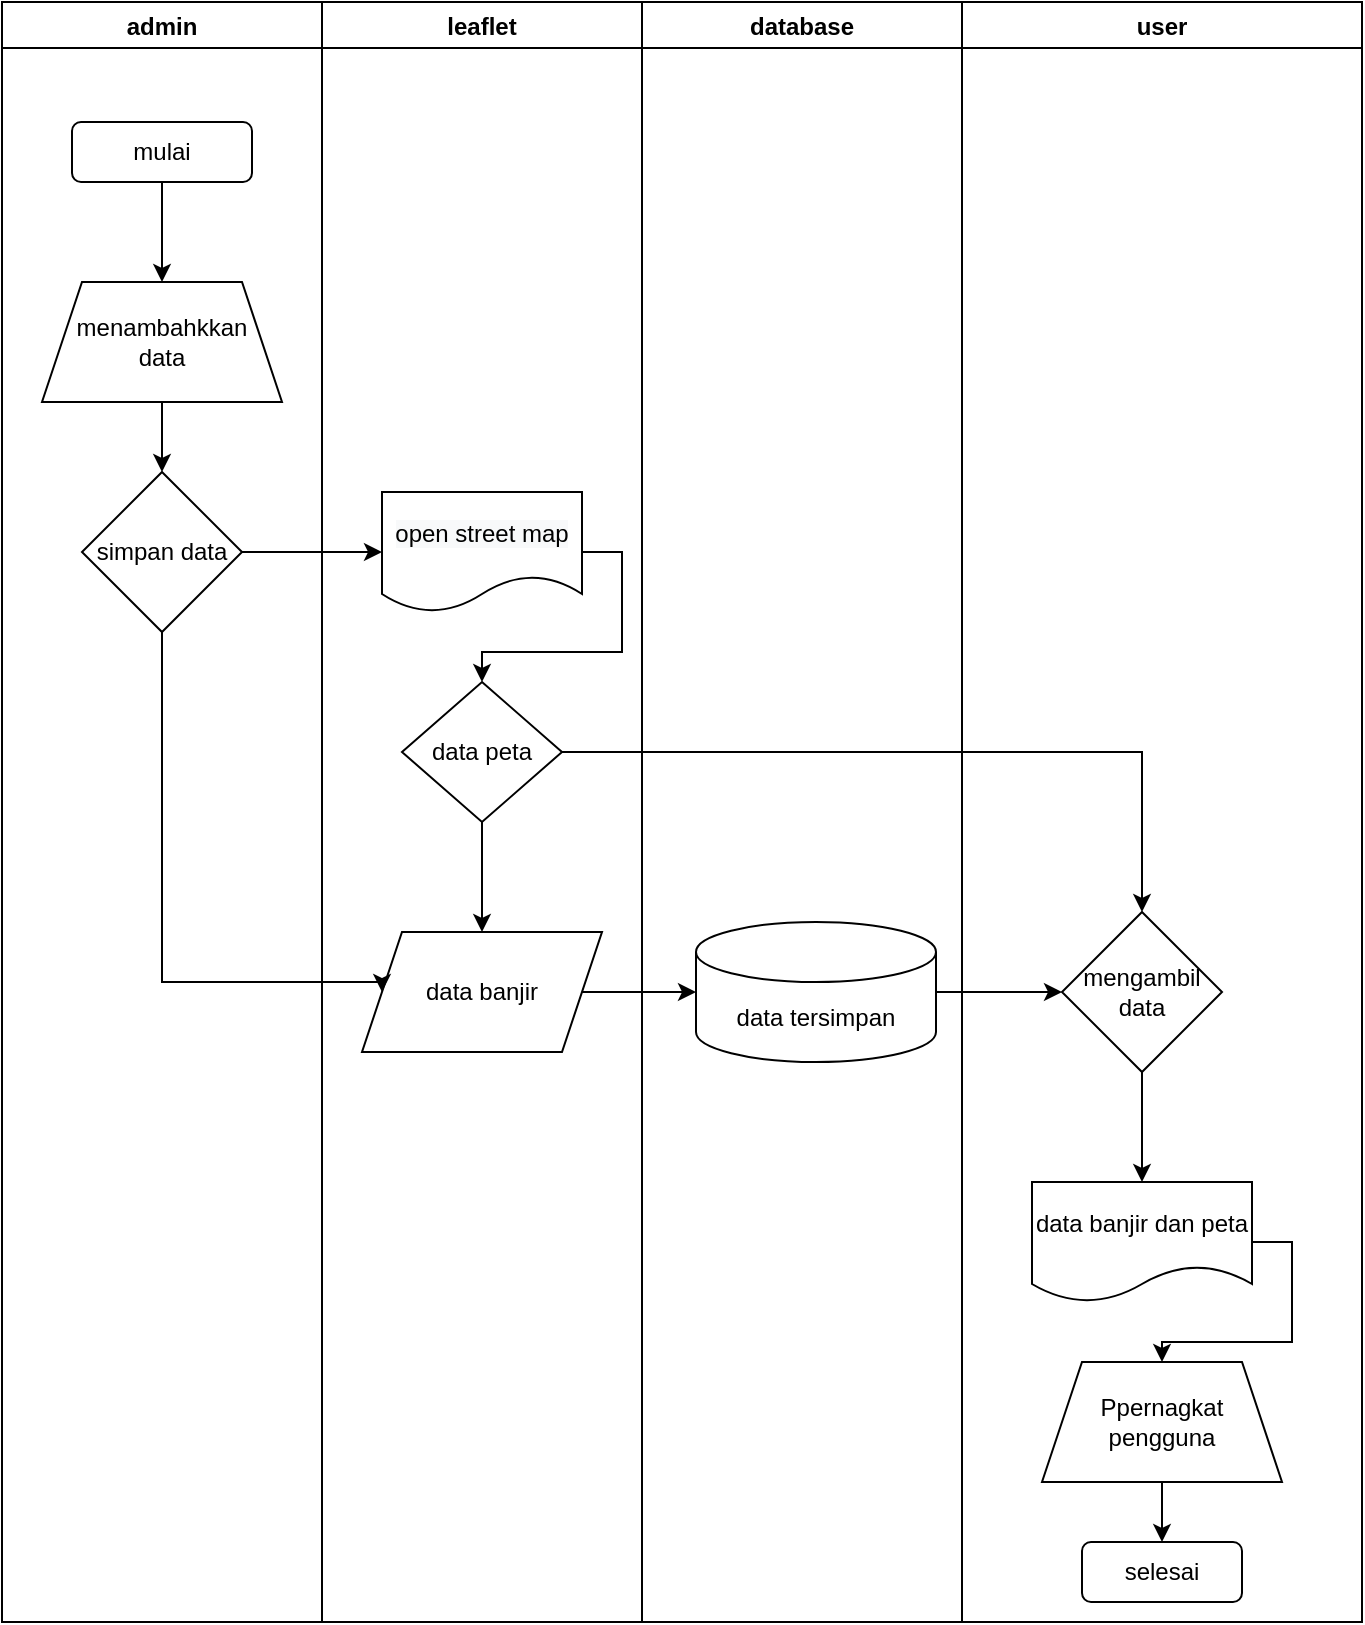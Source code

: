 <mxfile version="20.2.8" type="github">
  <diagram id="5GYQ2U7r8JJq7BTlcr5f" name="Halaman-1">
    <mxGraphModel dx="1695" dy="497" grid="1" gridSize="10" guides="1" tooltips="1" connect="1" arrows="1" fold="1" page="1" pageScale="1" pageWidth="827" pageHeight="1169" math="0" shadow="0">
      <root>
        <mxCell id="0" />
        <mxCell id="1" parent="0" />
        <mxCell id="H17Zj6Kdb7Cbpdlfnnfd-5" value="leaflet" style="swimlane;" vertex="1" parent="1">
          <mxGeometry x="-600" y="20" width="160" height="810" as="geometry" />
        </mxCell>
        <mxCell id="H17Zj6Kdb7Cbpdlfnnfd-71" style="edgeStyle=orthogonalEdgeStyle;rounded=0;orthogonalLoop=1;jettySize=auto;html=1;exitX=1;exitY=0.5;exitDx=0;exitDy=0;entryX=0.5;entryY=0;entryDx=0;entryDy=0;" edge="1" parent="H17Zj6Kdb7Cbpdlfnnfd-5" source="H17Zj6Kdb7Cbpdlfnnfd-64" target="H17Zj6Kdb7Cbpdlfnnfd-70">
          <mxGeometry relative="1" as="geometry" />
        </mxCell>
        <mxCell id="H17Zj6Kdb7Cbpdlfnnfd-64" value="&lt;span style=&quot;color: rgb(0, 0, 0); font-family: Helvetica; font-size: 12px; font-style: normal; font-variant-ligatures: normal; font-variant-caps: normal; font-weight: 400; letter-spacing: normal; orphans: 2; text-align: center; text-indent: 0px; text-transform: none; widows: 2; word-spacing: 0px; -webkit-text-stroke-width: 0px; background-color: rgb(248, 249, 250); text-decoration-thickness: initial; text-decoration-style: initial; text-decoration-color: initial; float: none; display: inline !important;&quot;&gt;open street map&lt;/span&gt;" style="shape=document;whiteSpace=wrap;html=1;boundedLbl=1;" vertex="1" parent="H17Zj6Kdb7Cbpdlfnnfd-5">
          <mxGeometry x="30" y="245" width="100" height="60" as="geometry" />
        </mxCell>
        <mxCell id="H17Zj6Kdb7Cbpdlfnnfd-66" value="data banjir&lt;br&gt;" style="shape=parallelogram;perimeter=parallelogramPerimeter;whiteSpace=wrap;html=1;fixedSize=1;" vertex="1" parent="H17Zj6Kdb7Cbpdlfnnfd-5">
          <mxGeometry x="20" y="465" width="120" height="60" as="geometry" />
        </mxCell>
        <mxCell id="H17Zj6Kdb7Cbpdlfnnfd-72" style="edgeStyle=orthogonalEdgeStyle;rounded=0;orthogonalLoop=1;jettySize=auto;html=1;exitX=0.5;exitY=1;exitDx=0;exitDy=0;" edge="1" parent="H17Zj6Kdb7Cbpdlfnnfd-5" source="H17Zj6Kdb7Cbpdlfnnfd-70" target="H17Zj6Kdb7Cbpdlfnnfd-66">
          <mxGeometry relative="1" as="geometry" />
        </mxCell>
        <mxCell id="H17Zj6Kdb7Cbpdlfnnfd-70" value="data peta" style="rhombus;whiteSpace=wrap;html=1;" vertex="1" parent="H17Zj6Kdb7Cbpdlfnnfd-5">
          <mxGeometry x="40" y="340" width="80" height="70" as="geometry" />
        </mxCell>
        <mxCell id="H17Zj6Kdb7Cbpdlfnnfd-6" value="database" style="swimlane;" vertex="1" parent="1">
          <mxGeometry x="-440" y="20" width="160" height="810" as="geometry" />
        </mxCell>
        <mxCell id="H17Zj6Kdb7Cbpdlfnnfd-47" value="data tersimpan" style="shape=cylinder3;whiteSpace=wrap;html=1;boundedLbl=1;backgroundOutline=1;size=15;" vertex="1" parent="H17Zj6Kdb7Cbpdlfnnfd-6">
          <mxGeometry x="27" y="460" width="120" height="70" as="geometry" />
        </mxCell>
        <mxCell id="H17Zj6Kdb7Cbpdlfnnfd-7" value="admin" style="swimlane;" vertex="1" parent="1">
          <mxGeometry x="-760" y="20" width="160" height="810" as="geometry" />
        </mxCell>
        <mxCell id="H17Zj6Kdb7Cbpdlfnnfd-19" style="edgeStyle=orthogonalEdgeStyle;rounded=0;orthogonalLoop=1;jettySize=auto;html=1;exitX=0.5;exitY=1;exitDx=0;exitDy=0;entryX=0.5;entryY=0;entryDx=0;entryDy=0;" edge="1" parent="H17Zj6Kdb7Cbpdlfnnfd-7" target="H17Zj6Kdb7Cbpdlfnnfd-17">
          <mxGeometry relative="1" as="geometry">
            <mxPoint x="80" y="70" as="sourcePoint" />
          </mxGeometry>
        </mxCell>
        <mxCell id="H17Zj6Kdb7Cbpdlfnnfd-44" style="edgeStyle=orthogonalEdgeStyle;rounded=0;orthogonalLoop=1;jettySize=auto;html=1;exitX=0.5;exitY=1;exitDx=0;exitDy=0;entryX=0.5;entryY=0;entryDx=0;entryDy=0;" edge="1" parent="H17Zj6Kdb7Cbpdlfnnfd-7" source="H17Zj6Kdb7Cbpdlfnnfd-42" target="H17Zj6Kdb7Cbpdlfnnfd-43">
          <mxGeometry relative="1" as="geometry" />
        </mxCell>
        <mxCell id="H17Zj6Kdb7Cbpdlfnnfd-42" value="mulai" style="rounded=1;whiteSpace=wrap;html=1;" vertex="1" parent="H17Zj6Kdb7Cbpdlfnnfd-7">
          <mxGeometry x="35" y="60" width="90" height="30" as="geometry" />
        </mxCell>
        <mxCell id="H17Zj6Kdb7Cbpdlfnnfd-61" style="edgeStyle=orthogonalEdgeStyle;rounded=0;orthogonalLoop=1;jettySize=auto;html=1;exitX=0.5;exitY=1;exitDx=0;exitDy=0;entryX=0.5;entryY=0;entryDx=0;entryDy=0;" edge="1" parent="H17Zj6Kdb7Cbpdlfnnfd-7" source="H17Zj6Kdb7Cbpdlfnnfd-43" target="H17Zj6Kdb7Cbpdlfnnfd-60">
          <mxGeometry relative="1" as="geometry" />
        </mxCell>
        <mxCell id="H17Zj6Kdb7Cbpdlfnnfd-43" value="menambahkkan&lt;br&gt;data" style="shape=trapezoid;perimeter=trapezoidPerimeter;whiteSpace=wrap;html=1;fixedSize=1;" vertex="1" parent="H17Zj6Kdb7Cbpdlfnnfd-7">
          <mxGeometry x="20" y="140" width="120" height="60" as="geometry" />
        </mxCell>
        <mxCell id="H17Zj6Kdb7Cbpdlfnnfd-60" value="simpan data" style="rhombus;whiteSpace=wrap;html=1;" vertex="1" parent="H17Zj6Kdb7Cbpdlfnnfd-7">
          <mxGeometry x="40" y="235" width="80" height="80" as="geometry" />
        </mxCell>
        <mxCell id="H17Zj6Kdb7Cbpdlfnnfd-9" value="user" style="swimlane;" vertex="1" parent="1">
          <mxGeometry x="-280" y="20" width="200" height="810" as="geometry" />
        </mxCell>
        <mxCell id="H17Zj6Kdb7Cbpdlfnnfd-82" style="edgeStyle=orthogonalEdgeStyle;rounded=0;orthogonalLoop=1;jettySize=auto;html=1;exitX=0.5;exitY=1;exitDx=0;exitDy=0;entryX=0.5;entryY=0;entryDx=0;entryDy=0;" edge="1" parent="H17Zj6Kdb7Cbpdlfnnfd-9" source="H17Zj6Kdb7Cbpdlfnnfd-78" target="H17Zj6Kdb7Cbpdlfnnfd-81">
          <mxGeometry relative="1" as="geometry" />
        </mxCell>
        <mxCell id="H17Zj6Kdb7Cbpdlfnnfd-78" value="mengambil data" style="rhombus;whiteSpace=wrap;html=1;" vertex="1" parent="H17Zj6Kdb7Cbpdlfnnfd-9">
          <mxGeometry x="50" y="455" width="80" height="80" as="geometry" />
        </mxCell>
        <mxCell id="H17Zj6Kdb7Cbpdlfnnfd-89" style="edgeStyle=orthogonalEdgeStyle;rounded=0;orthogonalLoop=1;jettySize=auto;html=1;exitX=1;exitY=0.5;exitDx=0;exitDy=0;" edge="1" parent="H17Zj6Kdb7Cbpdlfnnfd-9" source="H17Zj6Kdb7Cbpdlfnnfd-81" target="H17Zj6Kdb7Cbpdlfnnfd-83">
          <mxGeometry relative="1" as="geometry" />
        </mxCell>
        <mxCell id="H17Zj6Kdb7Cbpdlfnnfd-81" value="data banjir dan peta" style="shape=document;whiteSpace=wrap;html=1;boundedLbl=1;" vertex="1" parent="H17Zj6Kdb7Cbpdlfnnfd-9">
          <mxGeometry x="35" y="590" width="110" height="60" as="geometry" />
        </mxCell>
        <mxCell id="H17Zj6Kdb7Cbpdlfnnfd-91" style="edgeStyle=orthogonalEdgeStyle;rounded=0;orthogonalLoop=1;jettySize=auto;html=1;exitX=0.5;exitY=1;exitDx=0;exitDy=0;entryX=0.5;entryY=0;entryDx=0;entryDy=0;" edge="1" parent="H17Zj6Kdb7Cbpdlfnnfd-9" source="H17Zj6Kdb7Cbpdlfnnfd-83" target="H17Zj6Kdb7Cbpdlfnnfd-90">
          <mxGeometry relative="1" as="geometry" />
        </mxCell>
        <mxCell id="H17Zj6Kdb7Cbpdlfnnfd-83" value="Ppernagkat pengguna" style="shape=trapezoid;perimeter=trapezoidPerimeter;whiteSpace=wrap;html=1;fixedSize=1;" vertex="1" parent="H17Zj6Kdb7Cbpdlfnnfd-9">
          <mxGeometry x="40" y="680" width="120" height="60" as="geometry" />
        </mxCell>
        <mxCell id="H17Zj6Kdb7Cbpdlfnnfd-90" value="selesai" style="rounded=1;whiteSpace=wrap;html=1;" vertex="1" parent="H17Zj6Kdb7Cbpdlfnnfd-9">
          <mxGeometry x="60" y="770" width="80" height="30" as="geometry" />
        </mxCell>
        <mxCell id="H17Zj6Kdb7Cbpdlfnnfd-23" style="edgeStyle=orthogonalEdgeStyle;rounded=0;orthogonalLoop=1;jettySize=auto;html=1;exitX=0.5;exitY=1;exitDx=0;exitDy=0;" edge="1" parent="1" target="H17Zj6Kdb7Cbpdlfnnfd-15">
          <mxGeometry relative="1" as="geometry">
            <mxPoint x="-680" y="170" as="sourcePoint" />
          </mxGeometry>
        </mxCell>
        <mxCell id="H17Zj6Kdb7Cbpdlfnnfd-32" style="edgeStyle=orthogonalEdgeStyle;rounded=0;orthogonalLoop=1;jettySize=auto;html=1;exitX=0.5;exitY=1;exitDx=0;exitDy=0;entryX=0.5;entryY=1;entryDx=0;entryDy=0;entryPerimeter=0;" edge="1" parent="1" source="H17Zj6Kdb7Cbpdlfnnfd-28">
          <mxGeometry relative="1" as="geometry">
            <mxPoint x="-358" y="230" as="targetPoint" />
          </mxGeometry>
        </mxCell>
        <mxCell id="H17Zj6Kdb7Cbpdlfnnfd-33" style="edgeStyle=orthogonalEdgeStyle;rounded=0;orthogonalLoop=1;jettySize=auto;html=1;exitX=1;exitY=0;exitDx=0;exitDy=37.5;exitPerimeter=0;entryX=0;entryY=0.5;entryDx=0;entryDy=0;" edge="1" parent="1" target="H17Zj6Kdb7Cbpdlfnnfd-28">
          <mxGeometry relative="1" as="geometry">
            <mxPoint x="-303" y="207.5" as="sourcePoint" />
          </mxGeometry>
        </mxCell>
        <mxCell id="H17Zj6Kdb7Cbpdlfnnfd-62" style="edgeStyle=orthogonalEdgeStyle;rounded=0;orthogonalLoop=1;jettySize=auto;html=1;exitX=1;exitY=0.5;exitDx=0;exitDy=0;entryX=0;entryY=0.5;entryDx=0;entryDy=0;" edge="1" parent="1" source="H17Zj6Kdb7Cbpdlfnnfd-60">
          <mxGeometry relative="1" as="geometry">
            <mxPoint x="-570" y="295" as="targetPoint" />
          </mxGeometry>
        </mxCell>
        <mxCell id="H17Zj6Kdb7Cbpdlfnnfd-68" style="edgeStyle=orthogonalEdgeStyle;rounded=0;orthogonalLoop=1;jettySize=auto;html=1;exitX=0.5;exitY=1;exitDx=0;exitDy=0;entryX=0;entryY=0.5;entryDx=0;entryDy=0;" edge="1" parent="1" source="H17Zj6Kdb7Cbpdlfnnfd-60" target="H17Zj6Kdb7Cbpdlfnnfd-66">
          <mxGeometry relative="1" as="geometry">
            <Array as="points">
              <mxPoint x="-680" y="510" />
              <mxPoint x="-570" y="510" />
            </Array>
          </mxGeometry>
        </mxCell>
        <mxCell id="H17Zj6Kdb7Cbpdlfnnfd-69" style="edgeStyle=orthogonalEdgeStyle;rounded=0;orthogonalLoop=1;jettySize=auto;html=1;exitX=1;exitY=0.5;exitDx=0;exitDy=0;entryX=0;entryY=0.5;entryDx=0;entryDy=0;entryPerimeter=0;" edge="1" parent="1" source="H17Zj6Kdb7Cbpdlfnnfd-66" target="H17Zj6Kdb7Cbpdlfnnfd-47">
          <mxGeometry relative="1" as="geometry" />
        </mxCell>
        <mxCell id="H17Zj6Kdb7Cbpdlfnnfd-79" style="edgeStyle=orthogonalEdgeStyle;rounded=0;orthogonalLoop=1;jettySize=auto;html=1;exitX=1;exitY=0.5;exitDx=0;exitDy=0;entryX=0.5;entryY=0;entryDx=0;entryDy=0;" edge="1" parent="1" source="H17Zj6Kdb7Cbpdlfnnfd-70" target="H17Zj6Kdb7Cbpdlfnnfd-78">
          <mxGeometry relative="1" as="geometry" />
        </mxCell>
        <mxCell id="H17Zj6Kdb7Cbpdlfnnfd-80" style="edgeStyle=orthogonalEdgeStyle;rounded=0;orthogonalLoop=1;jettySize=auto;html=1;exitX=1;exitY=0.5;exitDx=0;exitDy=0;exitPerimeter=0;entryX=0;entryY=0.5;entryDx=0;entryDy=0;" edge="1" parent="1" source="H17Zj6Kdb7Cbpdlfnnfd-47" target="H17Zj6Kdb7Cbpdlfnnfd-78">
          <mxGeometry relative="1" as="geometry" />
        </mxCell>
      </root>
    </mxGraphModel>
  </diagram>
</mxfile>
